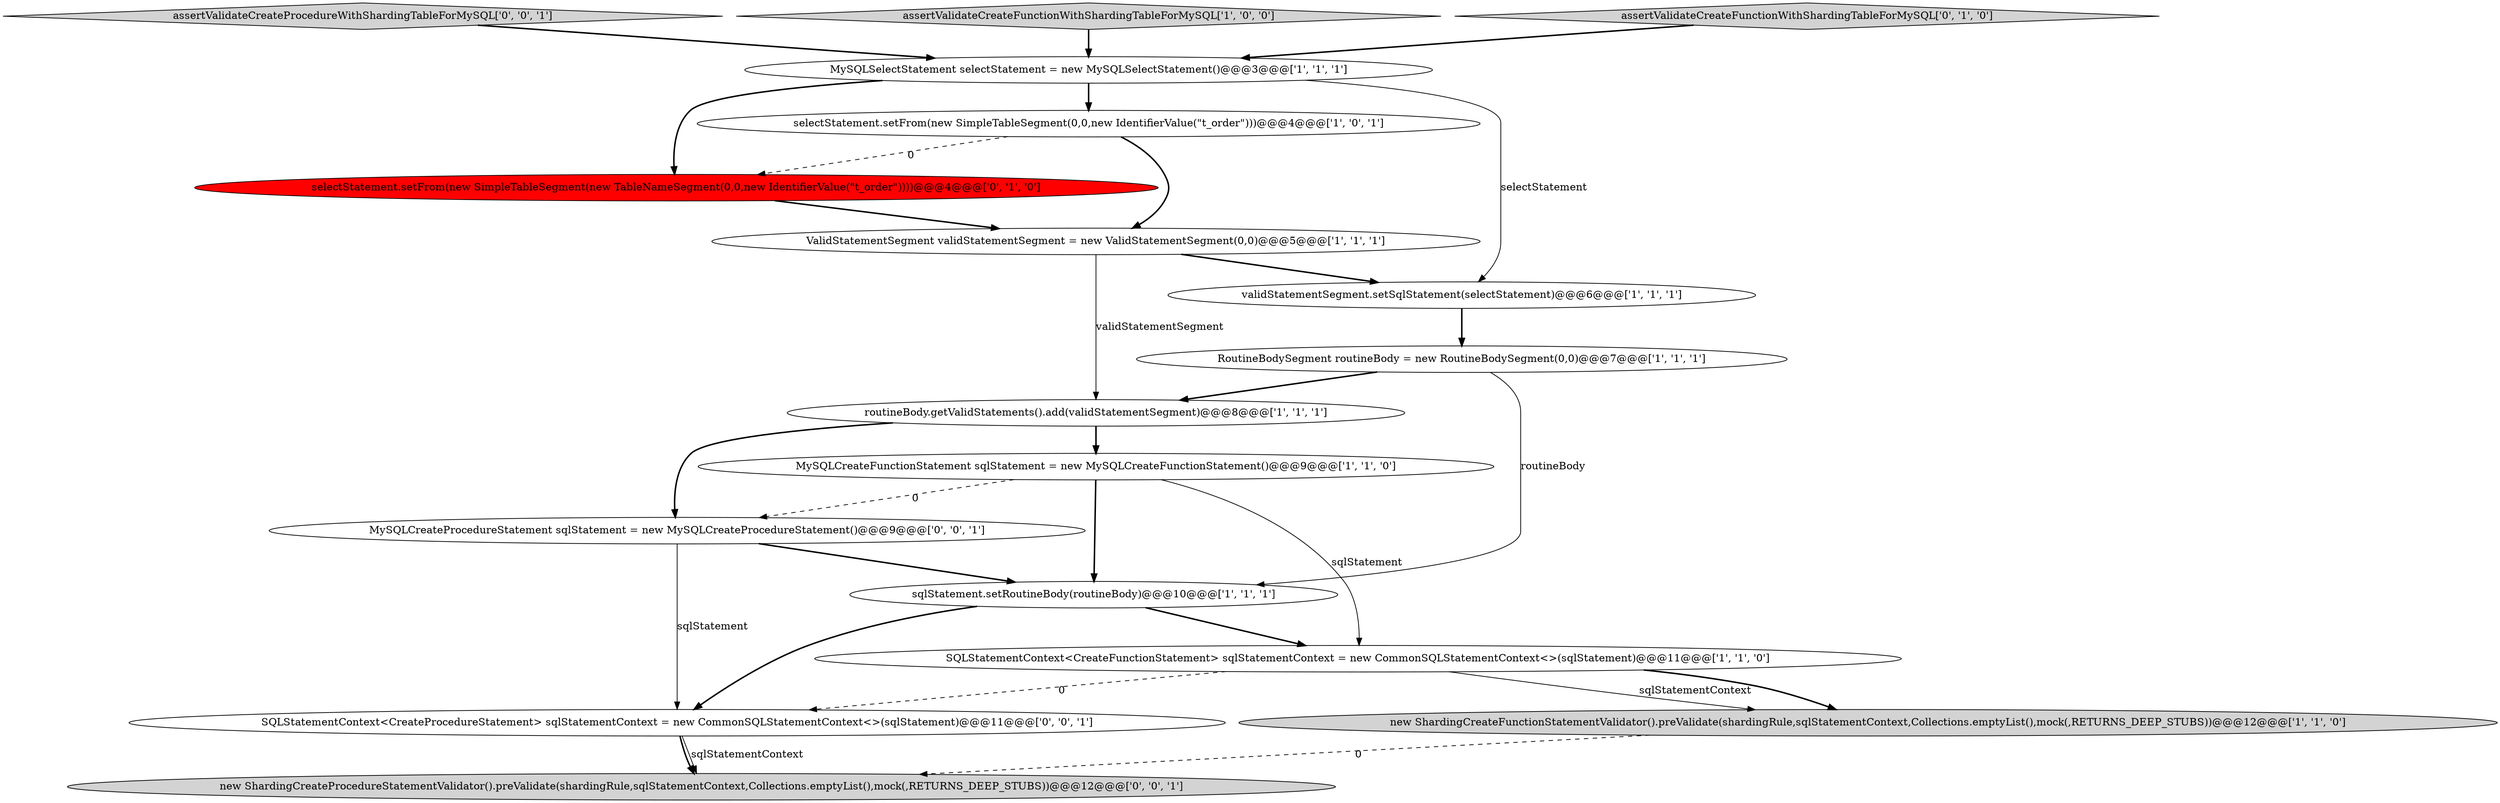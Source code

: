 digraph {
14 [style = filled, label = "MySQLCreateProcedureStatement sqlStatement = new MySQLCreateProcedureStatement()@@@9@@@['0', '0', '1']", fillcolor = white, shape = ellipse image = "AAA0AAABBB3BBB"];
12 [style = filled, label = "selectStatement.setFrom(new SimpleTableSegment(new TableNameSegment(0,0,new IdentifierValue(\"t_order\"))))@@@4@@@['0', '1', '0']", fillcolor = red, shape = ellipse image = "AAA1AAABBB2BBB"];
15 [style = filled, label = "assertValidateCreateProcedureWithShardingTableForMySQL['0', '0', '1']", fillcolor = lightgray, shape = diamond image = "AAA0AAABBB3BBB"];
8 [style = filled, label = "selectStatement.setFrom(new SimpleTableSegment(0,0,new IdentifierValue(\"t_order\")))@@@4@@@['1', '0', '1']", fillcolor = white, shape = ellipse image = "AAA0AAABBB1BBB"];
13 [style = filled, label = "SQLStatementContext<CreateProcedureStatement> sqlStatementContext = new CommonSQLStatementContext<>(sqlStatement)@@@11@@@['0', '0', '1']", fillcolor = white, shape = ellipse image = "AAA0AAABBB3BBB"];
9 [style = filled, label = "routineBody.getValidStatements().add(validStatementSegment)@@@8@@@['1', '1', '1']", fillcolor = white, shape = ellipse image = "AAA0AAABBB1BBB"];
1 [style = filled, label = "validStatementSegment.setSqlStatement(selectStatement)@@@6@@@['1', '1', '1']", fillcolor = white, shape = ellipse image = "AAA0AAABBB1BBB"];
10 [style = filled, label = "assertValidateCreateFunctionWithShardingTableForMySQL['1', '0', '0']", fillcolor = lightgray, shape = diamond image = "AAA0AAABBB1BBB"];
16 [style = filled, label = "new ShardingCreateProcedureStatementValidator().preValidate(shardingRule,sqlStatementContext,Collections.emptyList(),mock(,RETURNS_DEEP_STUBS))@@@12@@@['0', '0', '1']", fillcolor = lightgray, shape = ellipse image = "AAA0AAABBB3BBB"];
3 [style = filled, label = "sqlStatement.setRoutineBody(routineBody)@@@10@@@['1', '1', '1']", fillcolor = white, shape = ellipse image = "AAA0AAABBB1BBB"];
0 [style = filled, label = "new ShardingCreateFunctionStatementValidator().preValidate(shardingRule,sqlStatementContext,Collections.emptyList(),mock(,RETURNS_DEEP_STUBS))@@@12@@@['1', '1', '0']", fillcolor = lightgray, shape = ellipse image = "AAA0AAABBB1BBB"];
7 [style = filled, label = "MySQLCreateFunctionStatement sqlStatement = new MySQLCreateFunctionStatement()@@@9@@@['1', '1', '0']", fillcolor = white, shape = ellipse image = "AAA0AAABBB1BBB"];
2 [style = filled, label = "RoutineBodySegment routineBody = new RoutineBodySegment(0,0)@@@7@@@['1', '1', '1']", fillcolor = white, shape = ellipse image = "AAA0AAABBB1BBB"];
5 [style = filled, label = "ValidStatementSegment validStatementSegment = new ValidStatementSegment(0,0)@@@5@@@['1', '1', '1']", fillcolor = white, shape = ellipse image = "AAA0AAABBB1BBB"];
6 [style = filled, label = "MySQLSelectStatement selectStatement = new MySQLSelectStatement()@@@3@@@['1', '1', '1']", fillcolor = white, shape = ellipse image = "AAA0AAABBB1BBB"];
4 [style = filled, label = "SQLStatementContext<CreateFunctionStatement> sqlStatementContext = new CommonSQLStatementContext<>(sqlStatement)@@@11@@@['1', '1', '0']", fillcolor = white, shape = ellipse image = "AAA0AAABBB1BBB"];
11 [style = filled, label = "assertValidateCreateFunctionWithShardingTableForMySQL['0', '1', '0']", fillcolor = lightgray, shape = diamond image = "AAA0AAABBB2BBB"];
14->3 [style = bold, label=""];
4->0 [style = solid, label="sqlStatementContext"];
12->5 [style = bold, label=""];
14->13 [style = solid, label="sqlStatement"];
7->14 [style = dashed, label="0"];
11->6 [style = bold, label=""];
0->16 [style = dashed, label="0"];
8->12 [style = dashed, label="0"];
15->6 [style = bold, label=""];
2->9 [style = bold, label=""];
9->7 [style = bold, label=""];
2->3 [style = solid, label="routineBody"];
3->4 [style = bold, label=""];
10->6 [style = bold, label=""];
13->16 [style = bold, label=""];
7->3 [style = bold, label=""];
4->0 [style = bold, label=""];
5->1 [style = bold, label=""];
8->5 [style = bold, label=""];
7->4 [style = solid, label="sqlStatement"];
6->8 [style = bold, label=""];
9->14 [style = bold, label=""];
6->1 [style = solid, label="selectStatement"];
3->13 [style = bold, label=""];
13->16 [style = solid, label="sqlStatementContext"];
5->9 [style = solid, label="validStatementSegment"];
1->2 [style = bold, label=""];
4->13 [style = dashed, label="0"];
6->12 [style = bold, label=""];
}
